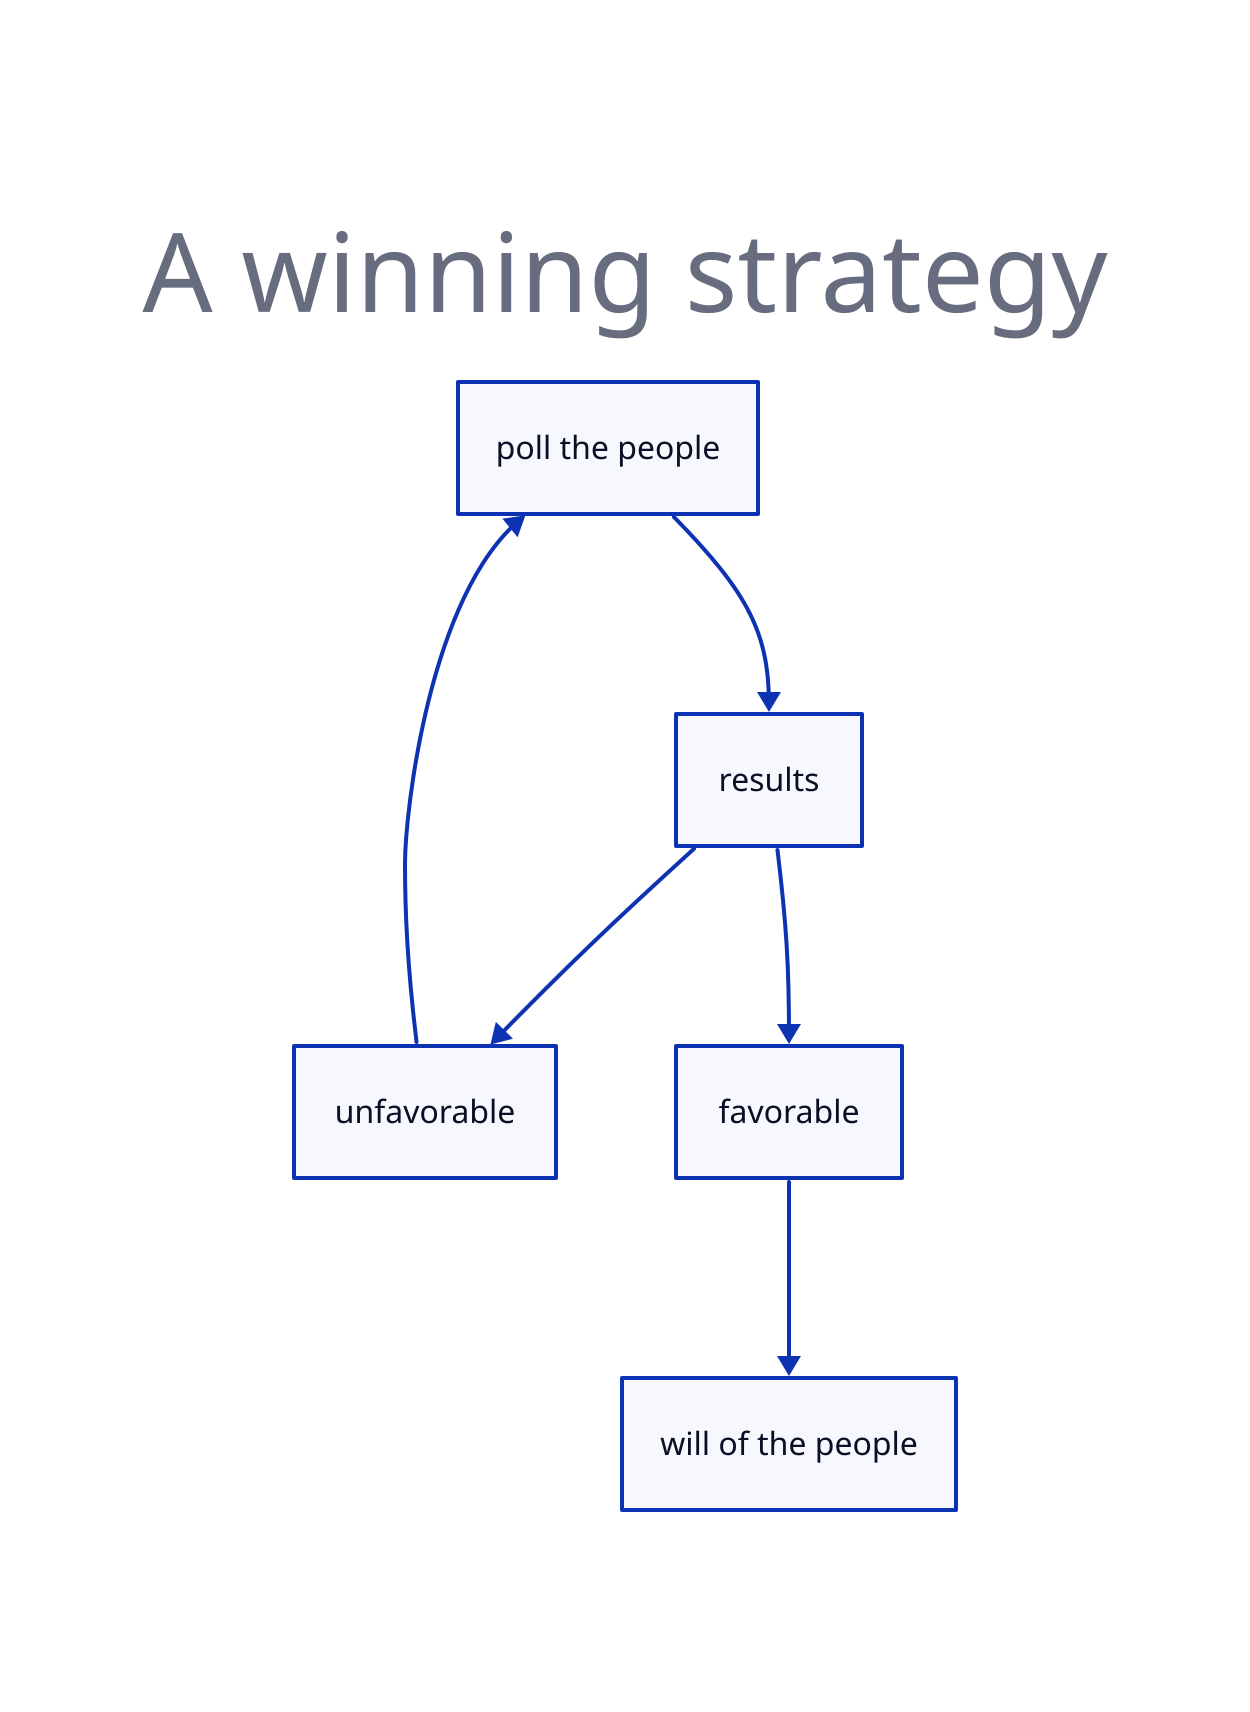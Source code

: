 title: A winning strategy {
  shape: text
  near: top-center
  style: {
    font-size: 55
    italic: true
  }
}

poll the people -> results
results -> unfavorable -> poll the people
results -> favorable -> will of the people
